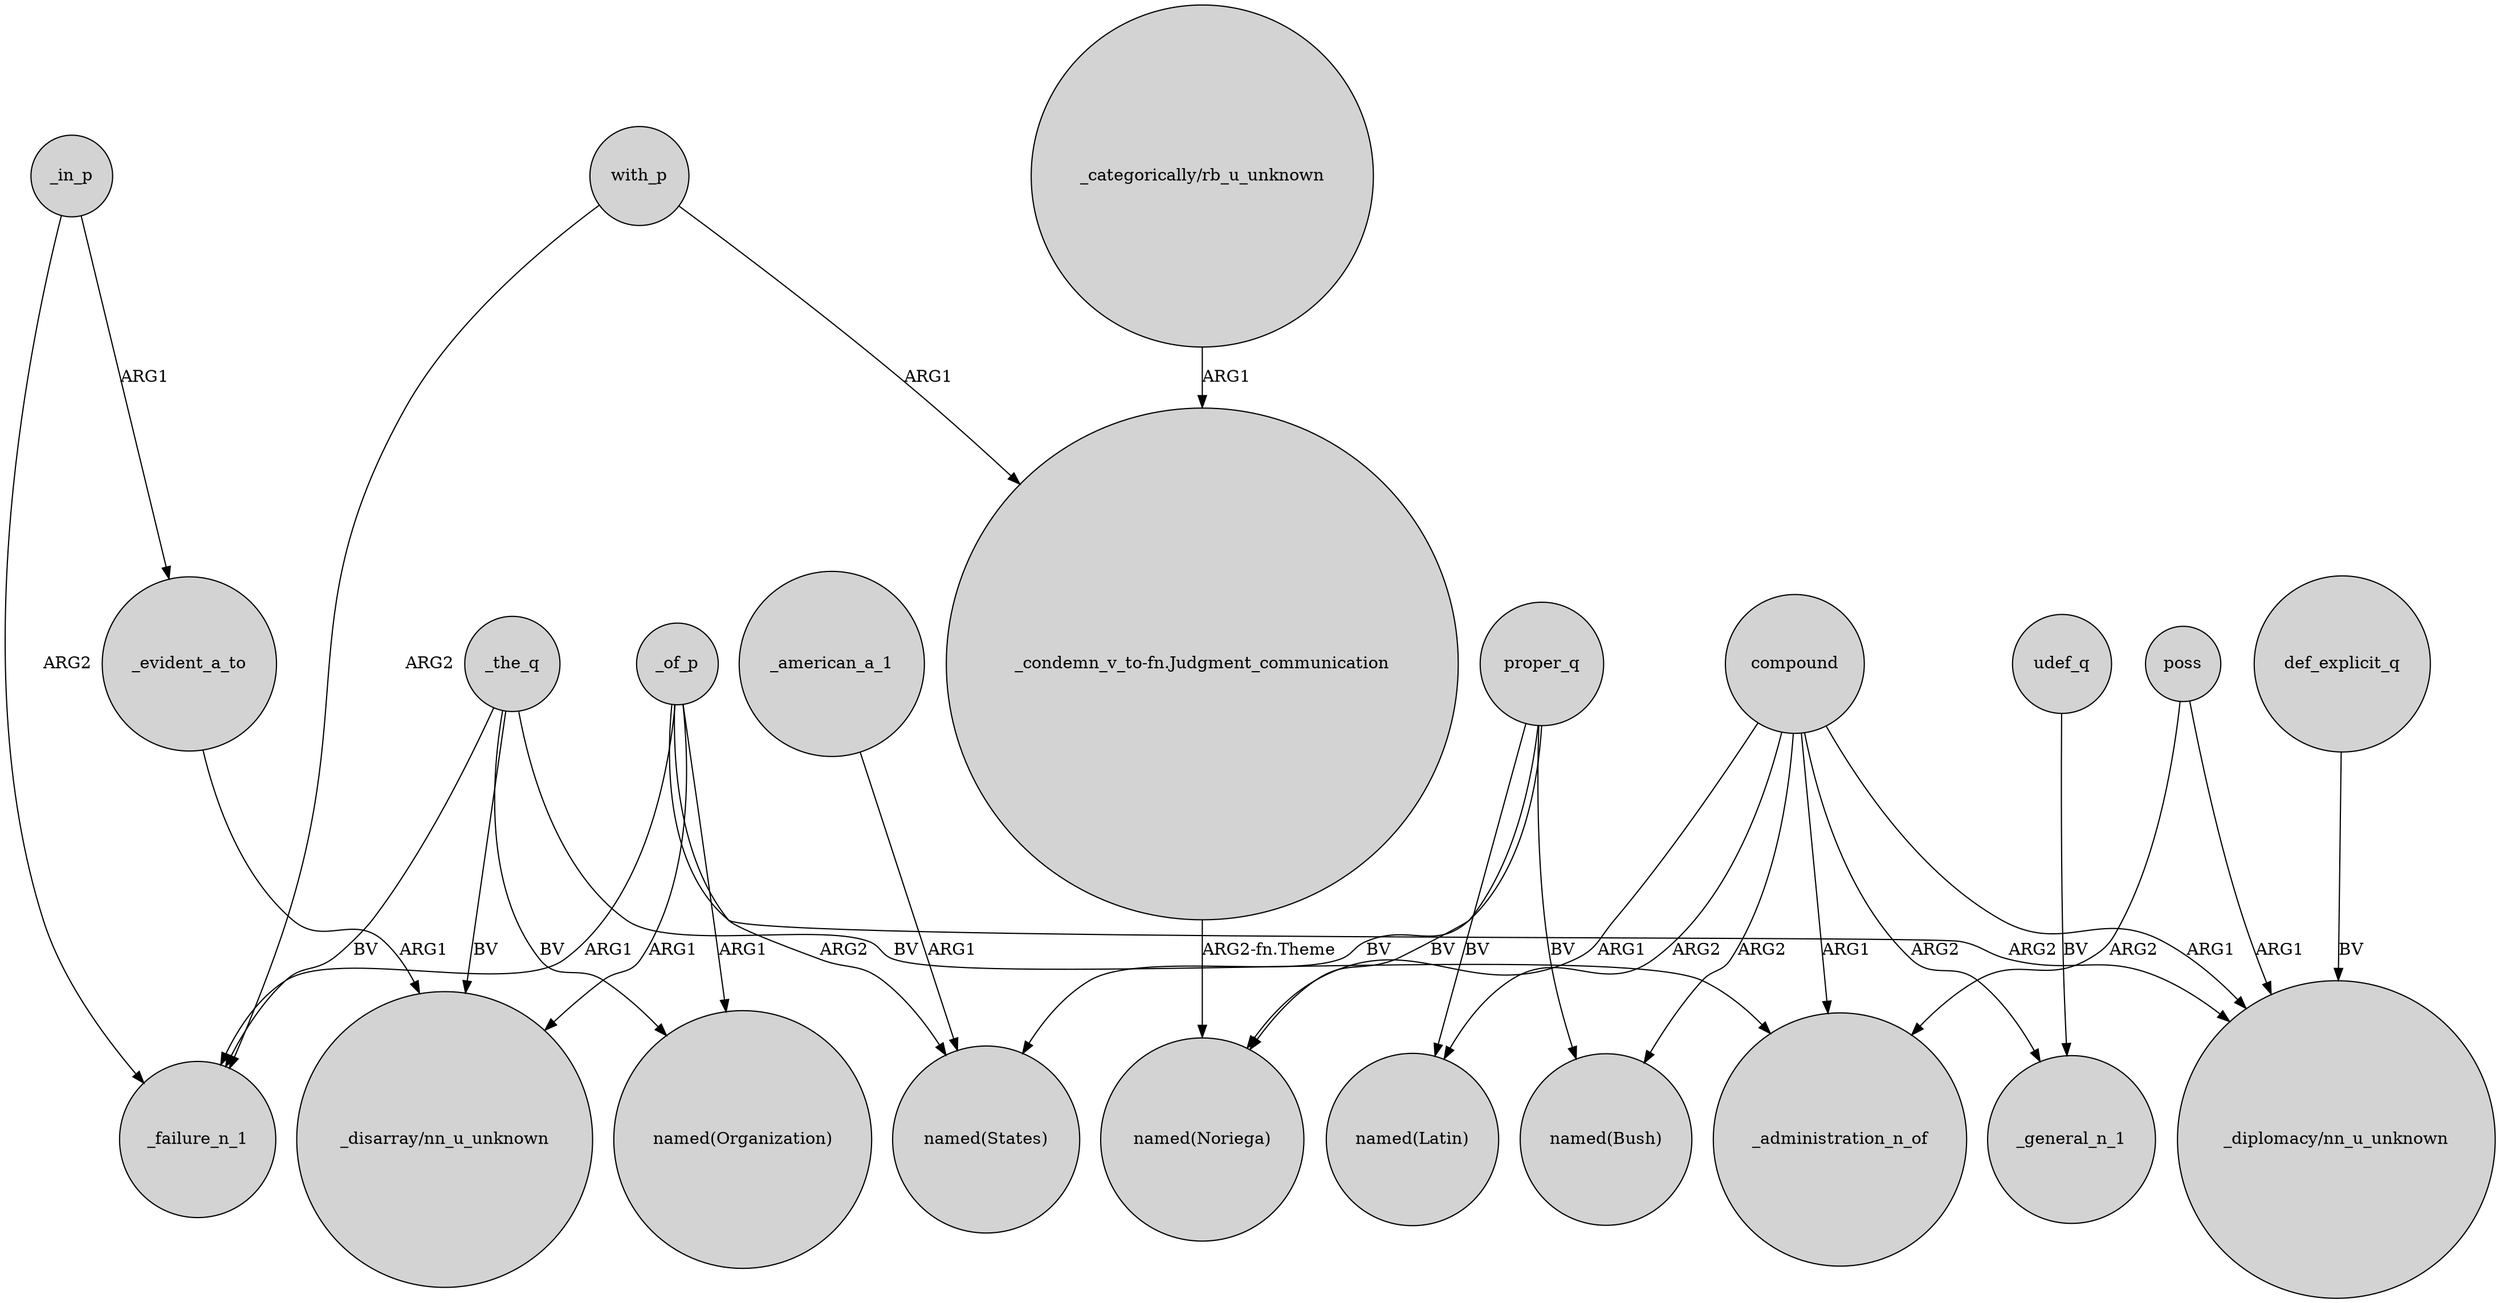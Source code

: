digraph {
	node [shape=circle style=filled]
	_the_q -> "named(Organization)" [label=BV]
	compound -> _general_n_1 [label=ARG2]
	_the_q -> "_disarray/nn_u_unknown" [label=BV]
	_evident_a_to -> "_disarray/nn_u_unknown" [label=ARG1]
	compound -> "named(Bush)" [label=ARG2]
	_of_p -> "named(States)" [label=ARG2]
	"_condemn_v_to-fn.Judgment_communication" -> "named(Noriega)" [label="ARG2-fn.Theme"]
	_of_p -> _failure_n_1 [label=ARG1]
	_in_p -> _evident_a_to [label=ARG1]
	compound -> _administration_n_of [label=ARG1]
	compound -> "_diplomacy/nn_u_unknown" [label=ARG1]
	with_p -> _failure_n_1 [label=ARG2]
	udef_q -> _general_n_1 [label=BV]
	_of_p -> "named(Organization)" [label=ARG1]
	proper_q -> "named(Noriega)" [label=BV]
	poss -> _administration_n_of [label=ARG2]
	_in_p -> _failure_n_1 [label=ARG2]
	_of_p -> "_diplomacy/nn_u_unknown" [label=ARG2]
	proper_q -> "named(States)" [label=BV]
	_of_p -> "_disarray/nn_u_unknown" [label=ARG1]
	compound -> "named(Noriega)" [label=ARG1]
	with_p -> "_condemn_v_to-fn.Judgment_communication" [label=ARG1]
	_american_a_1 -> "named(States)" [label=ARG1]
	proper_q -> "named(Bush)" [label=BV]
	"_categorically/rb_u_unknown" -> "_condemn_v_to-fn.Judgment_communication" [label=ARG1]
	_the_q -> _failure_n_1 [label=BV]
	def_explicit_q -> "_diplomacy/nn_u_unknown" [label=BV]
	_the_q -> _administration_n_of [label=BV]
	proper_q -> "named(Latin)" [label=BV]
	poss -> "_diplomacy/nn_u_unknown" [label=ARG1]
	compound -> "named(Latin)" [label=ARG2]
}
